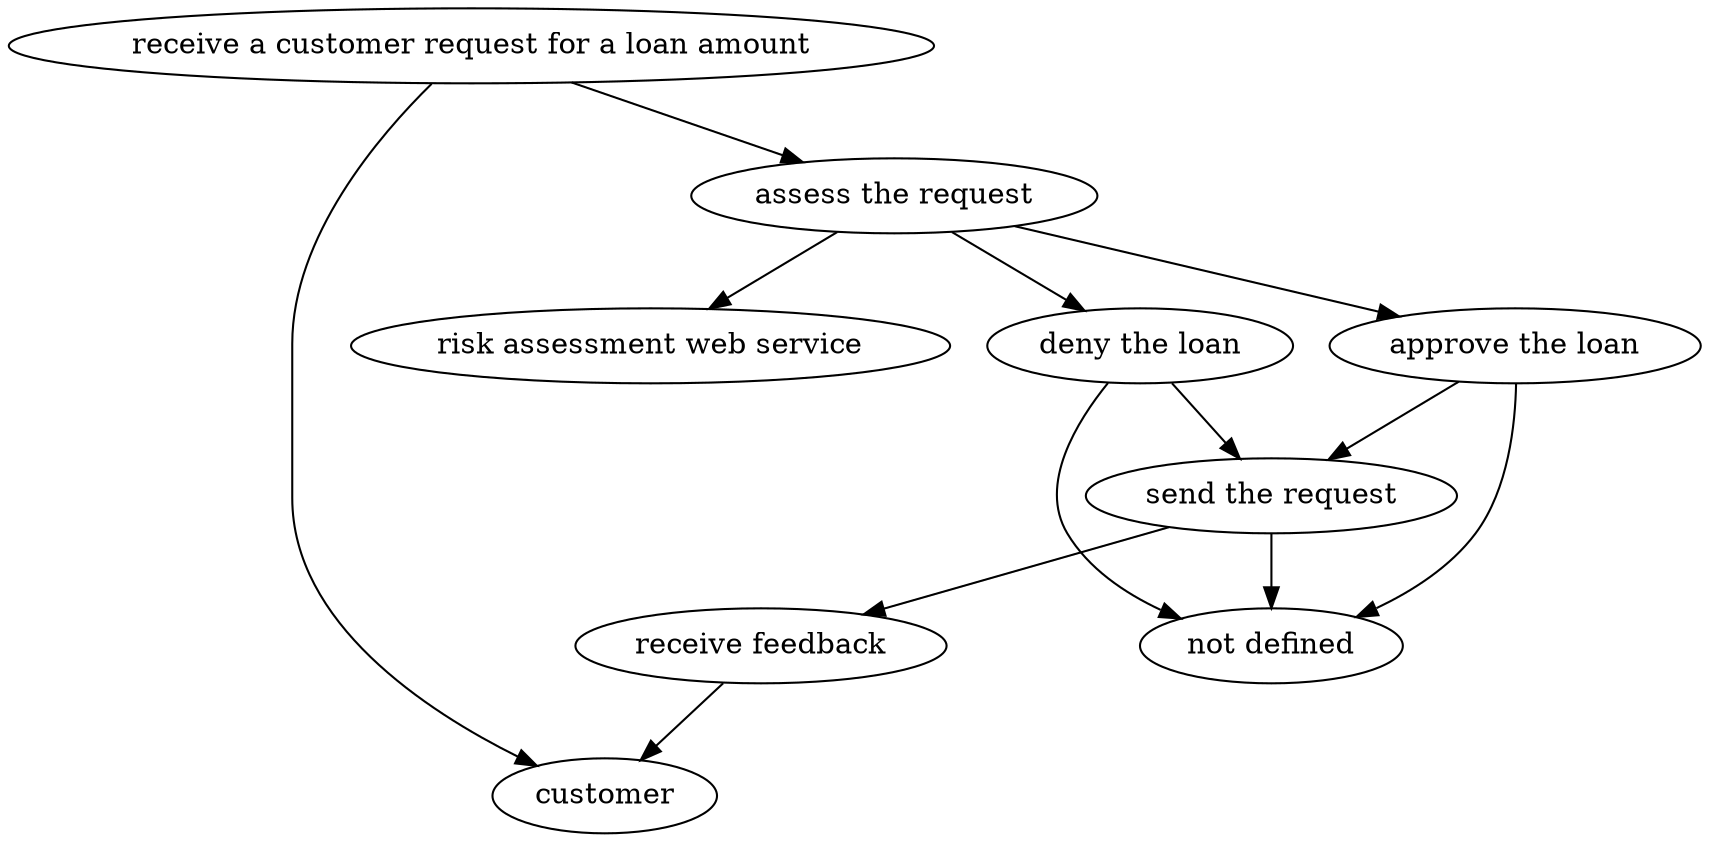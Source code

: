 strict digraph "doc-5.1" {
	graph [name="doc-5.1"];
	"receive a customer request for a loan amount"	[attrs="{'type': 'Activity', 'label': 'receive a customer request for a loan amount'}"];
	"assess the request"	[attrs="{'type': 'Activity', 'label': 'assess the request'}"];
	"receive a customer request for a loan amount" -> "assess the request"	[attrs="{'type': 'flow', 'label': 'flow'}"];
	customer	[attrs="{'type': 'Actor', 'label': 'customer'}"];
	"receive a customer request for a loan amount" -> customer	[attrs="{'type': 'actor performer', 'label': 'actor performer'}"];
	"approve the loan"	[attrs="{'type': 'Activity', 'label': 'approve the loan'}"];
	"assess the request" -> "approve the loan"	[attrs="{'type': 'flow', 'label': 'flow'}"];
	"deny the loan"	[attrs="{'type': 'Activity', 'label': 'deny the loan'}"];
	"assess the request" -> "deny the loan"	[attrs="{'type': 'flow', 'label': 'flow'}"];
	"risk assessment web service"	[attrs="{'type': 'Actor', 'label': 'risk assessment web service'}"];
	"assess the request" -> "risk assessment web service"	[attrs="{'type': 'actor performer', 'label': 'actor performer'}"];
	"send the request"	[attrs="{'type': 'Activity', 'label': 'send the request'}"];
	"approve the loan" -> "send the request"	[attrs="{'type': 'flow', 'label': 'flow'}"];
	"not defined"	[attrs="{'type': 'Actor', 'label': 'not defined'}"];
	"approve the loan" -> "not defined"	[attrs="{'type': 'actor performer', 'label': 'actor performer'}"];
	"deny the loan" -> "send the request"	[attrs="{'type': 'flow', 'label': 'flow'}"];
	"deny the loan" -> "not defined"	[attrs="{'type': 'actor performer', 'label': 'actor performer'}"];
	"receive feedback"	[attrs="{'type': 'Activity', 'label': 'receive feedback'}"];
	"send the request" -> "receive feedback"	[attrs="{'type': 'flow', 'label': 'flow'}"];
	"send the request" -> "not defined"	[attrs="{'type': 'actor performer', 'label': 'actor performer'}"];
	"receive feedback" -> customer	[attrs="{'type': 'actor performer', 'label': 'actor performer'}"];
}
